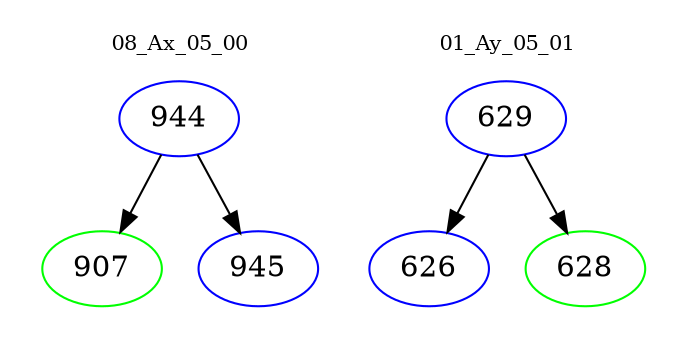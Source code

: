 digraph{
subgraph cluster_0 {
color = white
label = "08_Ax_05_00";
fontsize=10;
T0_944 [label="944", color="blue"]
T0_944 -> T0_907 [color="black"]
T0_907 [label="907", color="green"]
T0_944 -> T0_945 [color="black"]
T0_945 [label="945", color="blue"]
}
subgraph cluster_1 {
color = white
label = "01_Ay_05_01";
fontsize=10;
T1_629 [label="629", color="blue"]
T1_629 -> T1_626 [color="black"]
T1_626 [label="626", color="blue"]
T1_629 -> T1_628 [color="black"]
T1_628 [label="628", color="green"]
}
}
